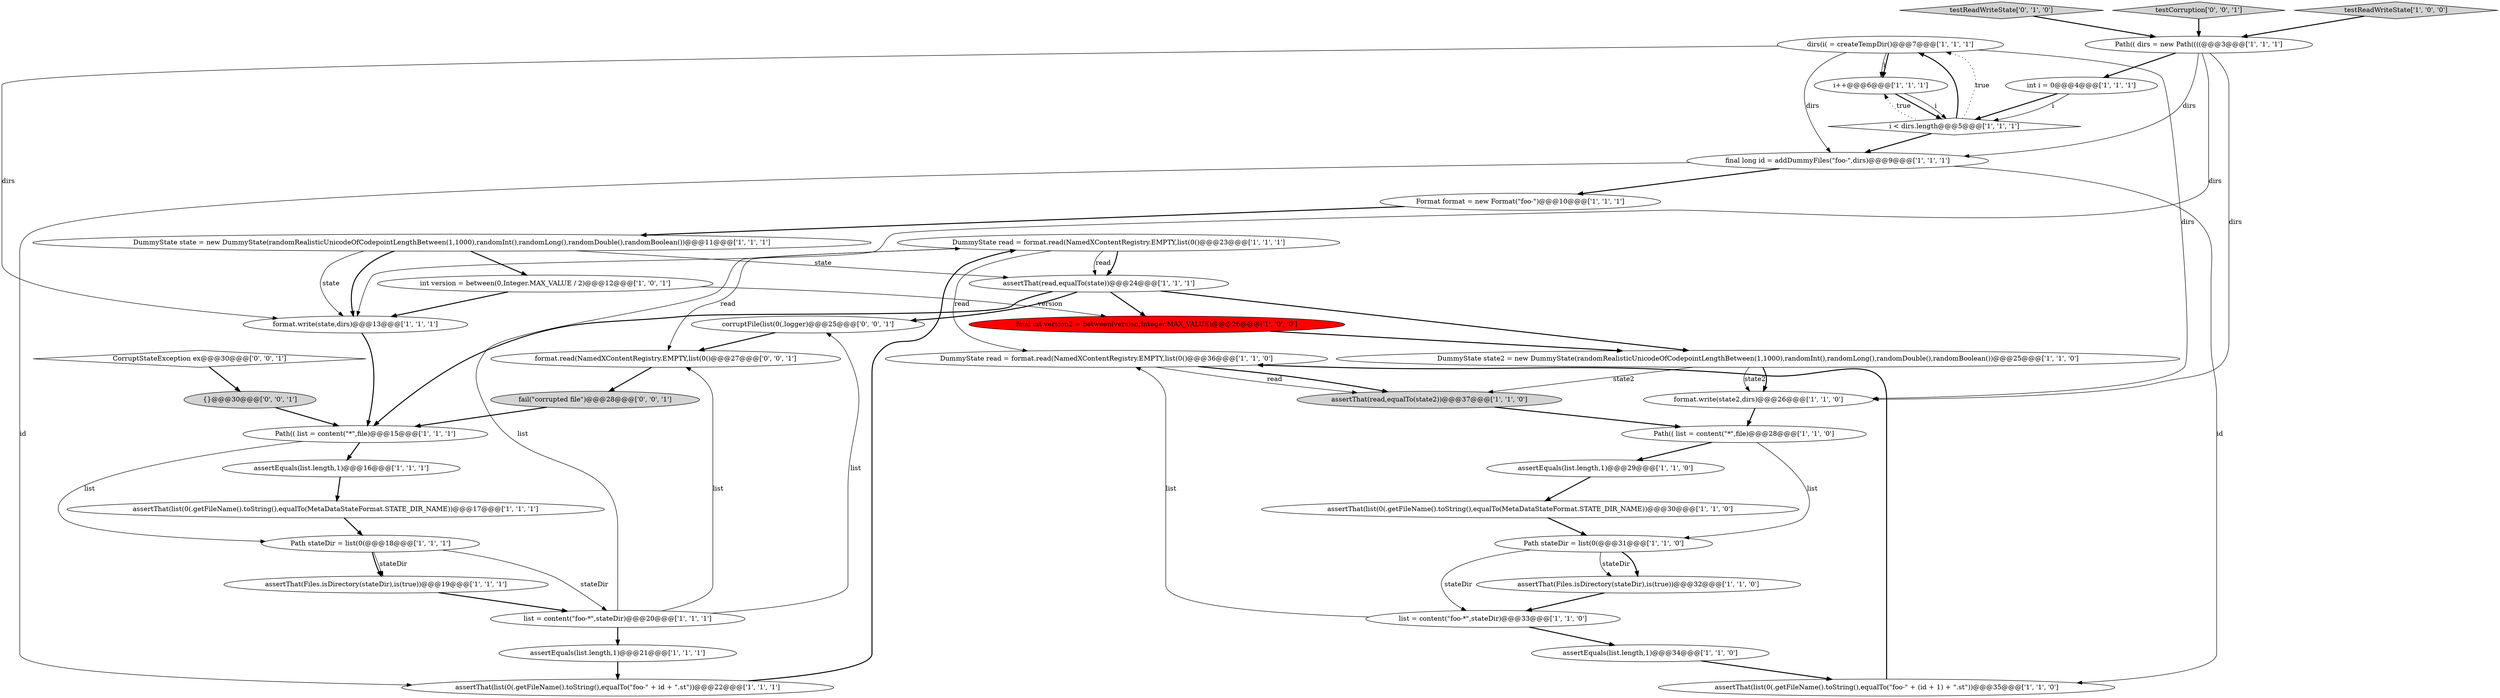 digraph {
29 [style = filled, label = "DummyState read = format.read(NamedXContentRegistry.EMPTY,list(0()@@@23@@@['1', '1', '1']", fillcolor = white, shape = ellipse image = "AAA0AAABBB1BBB"];
10 [style = filled, label = "assertThat(list(0(.getFileName().toString(),equalTo(\"foo-\" + (id + 1) + \".st\"))@@@35@@@['1', '1', '0']", fillcolor = white, shape = ellipse image = "AAA0AAABBB1BBB"];
34 [style = filled, label = "testReadWriteState['0', '1', '0']", fillcolor = lightgray, shape = diamond image = "AAA0AAABBB2BBB"];
6 [style = filled, label = "Path stateDir = list(0(@@@18@@@['1', '1', '1']", fillcolor = white, shape = ellipse image = "AAA0AAABBB1BBB"];
38 [style = filled, label = "corruptFile(list(0(,logger)@@@25@@@['0', '0', '1']", fillcolor = white, shape = ellipse image = "AAA0AAABBB3BBB"];
31 [style = filled, label = "DummyState read = format.read(NamedXContentRegistry.EMPTY,list(0()@@@36@@@['1', '1', '0']", fillcolor = white, shape = ellipse image = "AAA0AAABBB1BBB"];
30 [style = filled, label = "i++@@@6@@@['1', '1', '1']", fillcolor = white, shape = ellipse image = "AAA0AAABBB1BBB"];
7 [style = filled, label = "dirs(i( = createTempDir()@@@7@@@['1', '1', '1']", fillcolor = white, shape = ellipse image = "AAA0AAABBB1BBB"];
26 [style = filled, label = "assertThat(Files.isDirectory(stateDir),is(true))@@@19@@@['1', '1', '1']", fillcolor = white, shape = ellipse image = "AAA0AAABBB1BBB"];
1 [style = filled, label = "assertThat(list(0(.getFileName().toString(),equalTo(MetaDataStateFormat.STATE_DIR_NAME))@@@17@@@['1', '1', '1']", fillcolor = white, shape = ellipse image = "AAA0AAABBB1BBB"];
16 [style = filled, label = "Path(( list = content(\"*\",file)@@@15@@@['1', '1', '1']", fillcolor = white, shape = ellipse image = "AAA0AAABBB1BBB"];
39 [style = filled, label = "testCorruption['0', '0', '1']", fillcolor = lightgray, shape = diamond image = "AAA0AAABBB3BBB"];
4 [style = filled, label = "list = content(\"foo-*\",stateDir)@@@33@@@['1', '1', '0']", fillcolor = white, shape = ellipse image = "AAA0AAABBB1BBB"];
22 [style = filled, label = "i < dirs.length@@@5@@@['1', '1', '1']", fillcolor = white, shape = diamond image = "AAA0AAABBB1BBB"];
40 [style = filled, label = "{}@@@30@@@['0', '0', '1']", fillcolor = lightgray, shape = ellipse image = "AAA0AAABBB3BBB"];
18 [style = filled, label = "format.write(state,dirs)@@@13@@@['1', '1', '1']", fillcolor = white, shape = ellipse image = "AAA0AAABBB1BBB"];
37 [style = filled, label = "CorruptStateException ex@@@30@@@['0', '0', '1']", fillcolor = white, shape = diamond image = "AAA0AAABBB3BBB"];
12 [style = filled, label = "assertEquals(list.length,1)@@@29@@@['1', '1', '0']", fillcolor = white, shape = ellipse image = "AAA0AAABBB1BBB"];
9 [style = filled, label = "list = content(\"foo-*\",stateDir)@@@20@@@['1', '1', '1']", fillcolor = white, shape = ellipse image = "AAA0AAABBB1BBB"];
15 [style = filled, label = "assertEquals(list.length,1)@@@16@@@['1', '1', '1']", fillcolor = white, shape = ellipse image = "AAA0AAABBB1BBB"];
23 [style = filled, label = "DummyState state = new DummyState(randomRealisticUnicodeOfCodepointLengthBetween(1,1000),randomInt(),randomLong(),randomDouble(),randomBoolean())@@@11@@@['1', '1', '1']", fillcolor = white, shape = ellipse image = "AAA0AAABBB1BBB"];
0 [style = filled, label = "int version = between(0,Integer.MAX_VALUE / 2)@@@12@@@['1', '0', '1']", fillcolor = white, shape = ellipse image = "AAA0AAABBB1BBB"];
11 [style = filled, label = "final long id = addDummyFiles(\"foo-\",dirs)@@@9@@@['1', '1', '1']", fillcolor = white, shape = ellipse image = "AAA0AAABBB1BBB"];
25 [style = filled, label = "Path(( dirs = new Path((((@@@3@@@['1', '1', '1']", fillcolor = white, shape = ellipse image = "AAA0AAABBB1BBB"];
3 [style = filled, label = "assertEquals(list.length,1)@@@34@@@['1', '1', '0']", fillcolor = white, shape = ellipse image = "AAA0AAABBB1BBB"];
14 [style = filled, label = "format.write(state2,dirs)@@@26@@@['1', '1', '0']", fillcolor = white, shape = ellipse image = "AAA0AAABBB1BBB"];
33 [style = filled, label = "assertThat(read,equalTo(state))@@@24@@@['1', '1', '1']", fillcolor = white, shape = ellipse image = "AAA0AAABBB1BBB"];
28 [style = filled, label = "final int version2 = between(version,Integer.MAX_VALUE)@@@26@@@['1', '0', '0']", fillcolor = red, shape = ellipse image = "AAA1AAABBB1BBB"];
21 [style = filled, label = "assertThat(list(0(.getFileName().toString(),equalTo(MetaDataStateFormat.STATE_DIR_NAME))@@@30@@@['1', '1', '0']", fillcolor = white, shape = ellipse image = "AAA0AAABBB1BBB"];
8 [style = filled, label = "testReadWriteState['1', '0', '0']", fillcolor = lightgray, shape = diamond image = "AAA0AAABBB1BBB"];
20 [style = filled, label = "Path(( list = content(\"*\",file)@@@28@@@['1', '1', '0']", fillcolor = white, shape = ellipse image = "AAA0AAABBB1BBB"];
27 [style = filled, label = "assertEquals(list.length,1)@@@21@@@['1', '1', '1']", fillcolor = white, shape = ellipse image = "AAA0AAABBB1BBB"];
35 [style = filled, label = "fail(\"corrupted file\")@@@28@@@['0', '0', '1']", fillcolor = lightgray, shape = ellipse image = "AAA0AAABBB3BBB"];
13 [style = filled, label = "DummyState state2 = new DummyState(randomRealisticUnicodeOfCodepointLengthBetween(1,1000),randomInt(),randomLong(),randomDouble(),randomBoolean())@@@25@@@['1', '1', '0']", fillcolor = white, shape = ellipse image = "AAA0AAABBB1BBB"];
5 [style = filled, label = "assertThat(Files.isDirectory(stateDir),is(true))@@@32@@@['1', '1', '0']", fillcolor = white, shape = ellipse image = "AAA0AAABBB1BBB"];
36 [style = filled, label = "format.read(NamedXContentRegistry.EMPTY,list(0()@@@27@@@['0', '0', '1']", fillcolor = white, shape = ellipse image = "AAA0AAABBB3BBB"];
24 [style = filled, label = "assertThat(read,equalTo(state2))@@@37@@@['1', '1', '0']", fillcolor = lightgray, shape = ellipse image = "AAA0AAABBB1BBB"];
32 [style = filled, label = "assertThat(list(0(.getFileName().toString(),equalTo(\"foo-\" + id + \".st\"))@@@22@@@['1', '1', '1']", fillcolor = white, shape = ellipse image = "AAA0AAABBB1BBB"];
19 [style = filled, label = "Format format = new Format(\"foo-\")@@@10@@@['1', '1', '1']", fillcolor = white, shape = ellipse image = "AAA0AAABBB1BBB"];
17 [style = filled, label = "Path stateDir = list(0(@@@31@@@['1', '1', '0']", fillcolor = white, shape = ellipse image = "AAA0AAABBB1BBB"];
2 [style = filled, label = "int i = 0@@@4@@@['1', '1', '1']", fillcolor = white, shape = ellipse image = "AAA0AAABBB1BBB"];
16->15 [style = bold, label=""];
4->3 [style = bold, label=""];
17->5 [style = bold, label=""];
23->33 [style = solid, label="state"];
27->32 [style = bold, label=""];
30->22 [style = bold, label=""];
6->26 [style = bold, label=""];
33->16 [style = bold, label=""];
34->25 [style = bold, label=""];
10->31 [style = bold, label=""];
35->16 [style = bold, label=""];
17->4 [style = solid, label="stateDir"];
7->30 [style = bold, label=""];
12->21 [style = bold, label=""];
9->36 [style = solid, label="list"];
31->24 [style = bold, label=""];
33->28 [style = bold, label=""];
31->24 [style = solid, label="read"];
22->7 [style = dotted, label="true"];
26->9 [style = bold, label=""];
28->13 [style = bold, label=""];
38->36 [style = bold, label=""];
2->22 [style = solid, label="i"];
11->19 [style = bold, label=""];
29->31 [style = solid, label="read"];
23->0 [style = bold, label=""];
33->13 [style = bold, label=""];
30->22 [style = solid, label="i"];
22->7 [style = bold, label=""];
25->2 [style = bold, label=""];
7->30 [style = solid, label="i"];
7->14 [style = solid, label="dirs"];
20->17 [style = solid, label="list"];
25->14 [style = solid, label="dirs"];
9->27 [style = bold, label=""];
32->29 [style = bold, label=""];
24->20 [style = bold, label=""];
7->18 [style = solid, label="dirs"];
3->10 [style = bold, label=""];
13->14 [style = solid, label="state2"];
29->33 [style = bold, label=""];
1->6 [style = bold, label=""];
37->40 [style = bold, label=""];
40->16 [style = bold, label=""];
6->9 [style = solid, label="stateDir"];
13->24 [style = solid, label="state2"];
6->26 [style = solid, label="stateDir"];
9->29 [style = solid, label="list"];
4->31 [style = solid, label="list"];
25->18 [style = solid, label="dirs"];
19->23 [style = bold, label=""];
7->11 [style = solid, label="dirs"];
5->4 [style = bold, label=""];
20->12 [style = bold, label=""];
25->11 [style = solid, label="dirs"];
17->5 [style = solid, label="stateDir"];
29->36 [style = solid, label="read"];
29->33 [style = solid, label="read"];
23->18 [style = solid, label="state"];
0->18 [style = bold, label=""];
33->38 [style = bold, label=""];
11->32 [style = solid, label="id"];
39->25 [style = bold, label=""];
16->6 [style = solid, label="list"];
36->35 [style = bold, label=""];
2->22 [style = bold, label=""];
22->30 [style = dotted, label="true"];
9->38 [style = solid, label="list"];
13->14 [style = bold, label=""];
21->17 [style = bold, label=""];
22->11 [style = bold, label=""];
8->25 [style = bold, label=""];
23->18 [style = bold, label=""];
11->10 [style = solid, label="id"];
14->20 [style = bold, label=""];
0->28 [style = solid, label="version"];
15->1 [style = bold, label=""];
18->16 [style = bold, label=""];
}
